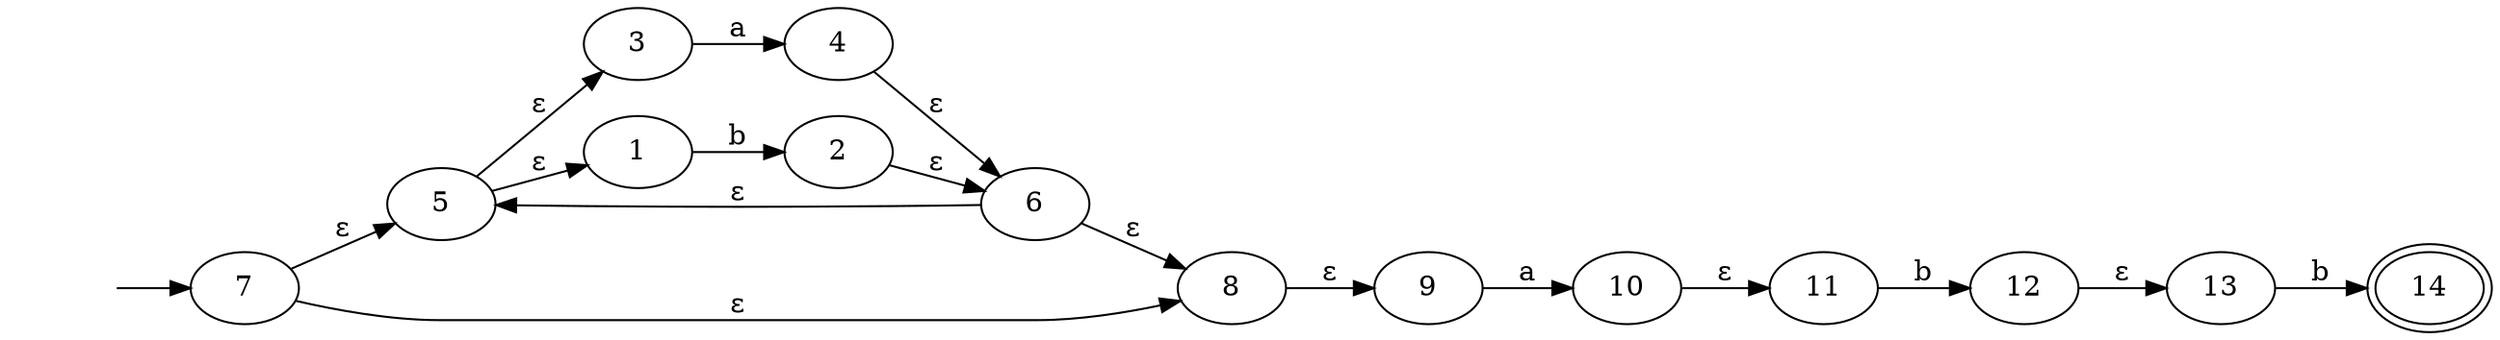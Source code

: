 digraph {
	graph [rankdir=LR]
	initial [label="" shape=none]
	7
	initial -> 7
	5
	8
	3
	1
	9
	4
	2
	10
	6
	11
	12
	13
	14 [peripheries=2]
	7 -> 5 [label="ε"]
	7 -> 8 [label="ε"]
	5 -> 3 [label="ε"]
	5 -> 1 [label="ε"]
	8 -> 9 [label="ε"]
	3 -> 4 [label=a]
	1 -> 2 [label=b]
	9 -> 10 [label=a]
	4 -> 6 [label="ε"]
	2 -> 6 [label="ε"]
	10 -> 11 [label="ε"]
	6 -> 8 [label="ε"]
	6 -> 5 [label="ε"]
	11 -> 12 [label=b]
	12 -> 13 [label="ε"]
	13 -> 14 [label=b]
}
